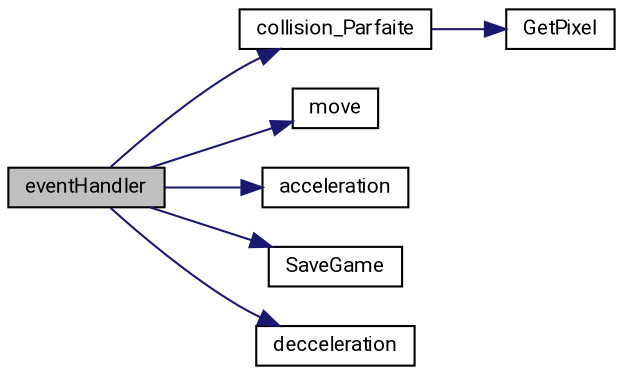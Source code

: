 digraph "eventHandler"
{
 // LATEX_PDF_SIZE
  edge [fontname="Roboto",fontsize="10",labelfontname="Roboto",labelfontsize="10"];
  node [fontname="Roboto",fontsize="10",shape=record];
  rankdir="LR";
  Node0 [label="eventHandler",height=0.2,width=0.4,color="black", fillcolor="grey75", style="filled", fontcolor="black",tooltip=" "];
  Node0 -> Node1 [color="midnightblue",fontsize="10",style="solid",fontname="Roboto"];
  Node1 [label="collision_Parfaite",height=0.2,width=0.4,color="black", fillcolor="white", style="filled",URL="$SDL__collision_8c.html#a6a218474f4f9d8b148a523a35f51f12f",tooltip=" "];
  Node1 -> Node2 [color="midnightblue",fontsize="10",style="solid",fontname="Roboto"];
  Node2 [label="GetPixel",height=0.2,width=0.4,color="black", fillcolor="white", style="filled",URL="$SDL__collision_8c.html#a2fb9b6ab55879257b0d74bd5cd2eae61",tooltip=" "];
  Node0 -> Node3 [color="midnightblue",fontsize="10",style="solid",fontname="Roboto"];
  Node3 [label="move",height=0.2,width=0.4,color="black", fillcolor="white", style="filled",URL="$SDL__move_8c.html#ad44bd37ca22a79edfbdae44c32720fa5",tooltip=" "];
  Node0 -> Node4 [color="midnightblue",fontsize="10",style="solid",fontname="Roboto"];
  Node4 [label="acceleration",height=0.2,width=0.4,color="black", fillcolor="white", style="filled",URL="$SDL__acceleration_8c.html#ae6e64f326020cc28ec3dc6cf5222e4c5",tooltip=" "];
  Node0 -> Node5 [color="midnightblue",fontsize="10",style="solid",fontname="Roboto"];
  Node5 [label="SaveGame",height=0.2,width=0.4,color="black", fillcolor="white", style="filled",URL="$SDL__savegame_8c.html#a9d69c2557bc9b1edc5164bfe3877b6f9",tooltip=" "];
  Node0 -> Node6 [color="midnightblue",fontsize="10",style="solid",fontname="Roboto"];
  Node6 [label="decceleration",height=0.2,width=0.4,color="black", fillcolor="white", style="filled",URL="$SDL__acceleration_8c.html#a03f1f08eaab54d15b8229b7a84dd4e84",tooltip=" "];
}
